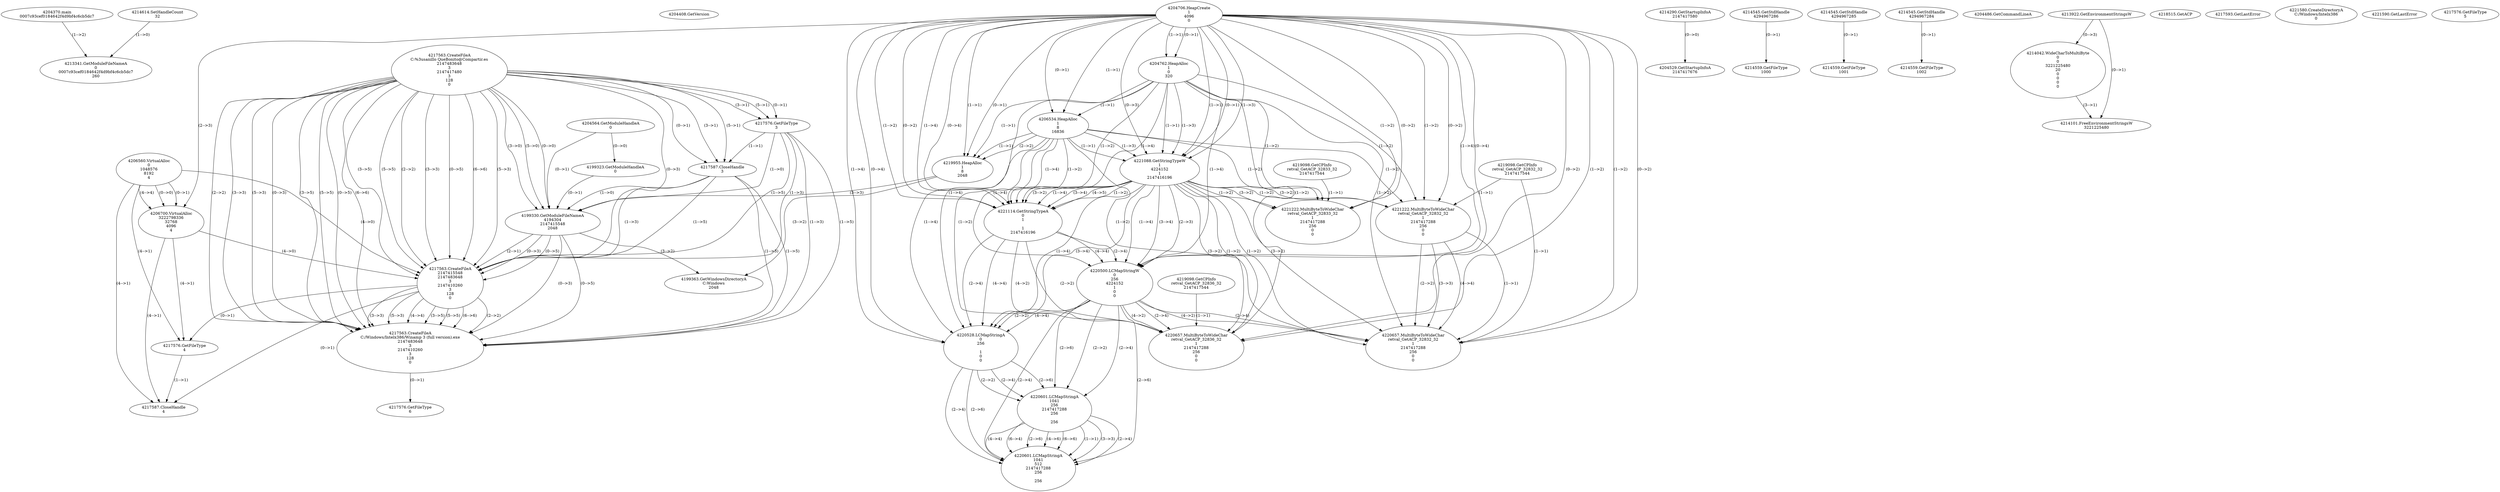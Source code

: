 // Global SCDG with merge call
digraph {
	0 [label="4204370.main
0007c93cef0184642f4d9bf4c6cb5dc7"]
	1 [label="4204408.GetVersion
"]
	2 [label="4204706.HeapCreate
1
4096
0"]
	3 [label="4204762.HeapAlloc
1
0
320"]
	2 -> 3 [label="(1-->1)"]
	2 -> 3 [label="(0-->1)"]
	4 [label="4206534.HeapAlloc
1
8
16836"]
	2 -> 4 [label="(1-->1)"]
	2 -> 4 [label="(0-->1)"]
	3 -> 4 [label="(1-->1)"]
	5 [label="4206560.VirtualAlloc
0
1048576
8192
4"]
	6 [label="4206700.VirtualAlloc
3222798336
32768
4096
4"]
	5 -> 6 [label="(0-->1)"]
	2 -> 6 [label="(2-->3)"]
	5 -> 6 [label="(4-->4)"]
	5 -> 6 [label="(0-->0)"]
	7 [label="4214290.GetStartupInfoA
2147417580"]
	8 [label="4214545.GetStdHandle
4294967286"]
	9 [label="4214559.GetFileType
1000"]
	8 -> 9 [label="(0-->1)"]
	10 [label="4214545.GetStdHandle
4294967285"]
	11 [label="4214559.GetFileType
1001"]
	10 -> 11 [label="(0-->1)"]
	12 [label="4214545.GetStdHandle
4294967284"]
	13 [label="4214559.GetFileType
1002"]
	12 -> 13 [label="(0-->1)"]
	14 [label="4214614.SetHandleCount
32"]
	15 [label="4204486.GetCommandLineA
"]
	16 [label="4213922.GetEnvironmentStringsW
"]
	17 [label="4214042.WideCharToMultiByte
0
0
3221225480
20
0
0
0
0"]
	16 -> 17 [label="(0-->3)"]
	18 [label="4214101.FreeEnvironmentStringsW
3221225480"]
	16 -> 18 [label="(0-->1)"]
	17 -> 18 [label="(3-->1)"]
	19 [label="4218515.GetACP
"]
	20 [label="4213341.GetModuleFileNameA
0
0007c93cef0184642f4d9bf4c6cb5dc7
260"]
	0 -> 20 [label="(1-->2)"]
	14 -> 20 [label="(1-->0)"]
	21 [label="4219955.HeapAlloc
1
8
2048"]
	2 -> 21 [label="(1-->1)"]
	2 -> 21 [label="(0-->1)"]
	3 -> 21 [label="(1-->1)"]
	4 -> 21 [label="(1-->1)"]
	4 -> 21 [label="(2-->2)"]
	22 [label="4204529.GetStartupInfoA
2147417676"]
	7 -> 22 [label="(0-->0)"]
	23 [label="4204564.GetModuleHandleA
0"]
	24 [label="4217563.CreateFileA
C:\Gusanillo QueBonito@Compartir.es
2147483648
3
2147417480
3
128
0"]
	25 [label="4217576.GetFileType
3"]
	24 -> 25 [label="(3-->1)"]
	24 -> 25 [label="(5-->1)"]
	24 -> 25 [label="(0-->1)"]
	26 [label="4217587.CloseHandle
3"]
	24 -> 26 [label="(3-->1)"]
	24 -> 26 [label="(5-->1)"]
	24 -> 26 [label="(0-->1)"]
	25 -> 26 [label="(1-->1)"]
	27 [label="4217593.GetLastError
"]
	28 [label="4199323.GetModuleHandleA
0"]
	23 -> 28 [label="(0-->0)"]
	29 [label="4199330.GetModuleFileNameA
4194304
2147415548
2048"]
	23 -> 29 [label="(0-->1)"]
	28 -> 29 [label="(0-->1)"]
	21 -> 29 [label="(3-->3)"]
	24 -> 29 [label="(3-->0)"]
	24 -> 29 [label="(5-->0)"]
	24 -> 29 [label="(0-->0)"]
	25 -> 29 [label="(1-->0)"]
	26 -> 29 [label="(1-->0)"]
	30 [label="4199363.GetWindowsDirectoryA
C:\Windows
2048"]
	21 -> 30 [label="(3-->2)"]
	29 -> 30 [label="(3-->2)"]
	31 [label="4221580.CreateDirectoryA
C:/Windows/Intelx386
0"]
	32 [label="4221590.GetLastError
"]
	33 [label="4219098.GetCPInfo
retval_GetACP_32836_32
2147417544"]
	34 [label="4221088.GetStringTypeW
1
4224152
1
2147416196"]
	2 -> 34 [label="(1-->1)"]
	2 -> 34 [label="(0-->1)"]
	3 -> 34 [label="(1-->1)"]
	4 -> 34 [label="(1-->1)"]
	2 -> 34 [label="(1-->3)"]
	2 -> 34 [label="(0-->3)"]
	3 -> 34 [label="(1-->3)"]
	4 -> 34 [label="(1-->3)"]
	35 [label="4221114.GetStringTypeA
0
1

1
2147416196"]
	2 -> 35 [label="(1-->2)"]
	2 -> 35 [label="(0-->2)"]
	3 -> 35 [label="(1-->2)"]
	4 -> 35 [label="(1-->2)"]
	34 -> 35 [label="(1-->2)"]
	34 -> 35 [label="(3-->2)"]
	2 -> 35 [label="(1-->4)"]
	2 -> 35 [label="(0-->4)"]
	3 -> 35 [label="(1-->4)"]
	4 -> 35 [label="(1-->4)"]
	34 -> 35 [label="(1-->4)"]
	34 -> 35 [label="(3-->4)"]
	34 -> 35 [label="(4-->5)"]
	36 [label="4220500.LCMapStringW
0
256
4224152
1
0
0"]
	34 -> 36 [label="(2-->3)"]
	2 -> 36 [label="(1-->4)"]
	2 -> 36 [label="(0-->4)"]
	3 -> 36 [label="(1-->4)"]
	4 -> 36 [label="(1-->4)"]
	34 -> 36 [label="(1-->4)"]
	34 -> 36 [label="(3-->4)"]
	35 -> 36 [label="(2-->4)"]
	35 -> 36 [label="(4-->4)"]
	37 [label="4220528.LCMapStringA
0
256

1
0
0"]
	36 -> 37 [label="(2-->2)"]
	2 -> 37 [label="(1-->4)"]
	2 -> 37 [label="(0-->4)"]
	3 -> 37 [label="(1-->4)"]
	4 -> 37 [label="(1-->4)"]
	34 -> 37 [label="(1-->4)"]
	34 -> 37 [label="(3-->4)"]
	35 -> 37 [label="(2-->4)"]
	35 -> 37 [label="(4-->4)"]
	36 -> 37 [label="(4-->4)"]
	38 [label="4220601.LCMapStringA
1041
256
2147417288
256

256"]
	36 -> 38 [label="(2-->2)"]
	37 -> 38 [label="(2-->2)"]
	36 -> 38 [label="(2-->4)"]
	37 -> 38 [label="(2-->4)"]
	36 -> 38 [label="(2-->6)"]
	37 -> 38 [label="(2-->6)"]
	39 [label="4220601.LCMapStringA
1041
512
2147417288
256

256"]
	38 -> 39 [label="(1-->1)"]
	38 -> 39 [label="(3-->3)"]
	36 -> 39 [label="(2-->4)"]
	37 -> 39 [label="(2-->4)"]
	38 -> 39 [label="(2-->4)"]
	38 -> 39 [label="(4-->4)"]
	38 -> 39 [label="(6-->4)"]
	36 -> 39 [label="(2-->6)"]
	37 -> 39 [label="(2-->6)"]
	38 -> 39 [label="(2-->6)"]
	38 -> 39 [label="(4-->6)"]
	38 -> 39 [label="(6-->6)"]
	40 [label="4220657.MultiByteToWideChar
retval_GetACP_32836_32
1
2147417288
256
0
0"]
	33 -> 40 [label="(1-->1)"]
	2 -> 40 [label="(1-->2)"]
	2 -> 40 [label="(0-->2)"]
	3 -> 40 [label="(1-->2)"]
	4 -> 40 [label="(1-->2)"]
	34 -> 40 [label="(1-->2)"]
	34 -> 40 [label="(3-->2)"]
	35 -> 40 [label="(2-->2)"]
	35 -> 40 [label="(4-->2)"]
	36 -> 40 [label="(4-->2)"]
	36 -> 40 [label="(2-->4)"]
	41 [label="4219098.GetCPInfo
retval_GetACP_32832_32
2147417544"]
	42 [label="4221222.MultiByteToWideChar
retval_GetACP_32832_32
1
2147417288
256
0
0"]
	41 -> 42 [label="(1-->1)"]
	2 -> 42 [label="(1-->2)"]
	2 -> 42 [label="(0-->2)"]
	3 -> 42 [label="(1-->2)"]
	4 -> 42 [label="(1-->2)"]
	34 -> 42 [label="(1-->2)"]
	34 -> 42 [label="(3-->2)"]
	43 [label="4220657.MultiByteToWideChar
retval_GetACP_32832_32
1
2147417288
256
0
0"]
	41 -> 43 [label="(1-->1)"]
	42 -> 43 [label="(1-->1)"]
	2 -> 43 [label="(1-->2)"]
	2 -> 43 [label="(0-->2)"]
	3 -> 43 [label="(1-->2)"]
	4 -> 43 [label="(1-->2)"]
	34 -> 43 [label="(1-->2)"]
	34 -> 43 [label="(3-->2)"]
	36 -> 43 [label="(4-->2)"]
	42 -> 43 [label="(2-->2)"]
	42 -> 43 [label="(3-->3)"]
	36 -> 43 [label="(2-->4)"]
	42 -> 43 [label="(4-->4)"]
	44 [label="4219098.GetCPInfo
retval_GetACP_32833_32
2147417544"]
	45 [label="4221222.MultiByteToWideChar
retval_GetACP_32833_32
1
2147417288
256
0
0"]
	44 -> 45 [label="(1-->1)"]
	2 -> 45 [label="(1-->2)"]
	2 -> 45 [label="(0-->2)"]
	3 -> 45 [label="(1-->2)"]
	4 -> 45 [label="(1-->2)"]
	34 -> 45 [label="(1-->2)"]
	34 -> 45 [label="(3-->2)"]
	46 [label="4217563.CreateFileA
2147415548
2147483648
3
2147410260
3
128
0"]
	29 -> 46 [label="(2-->1)"]
	24 -> 46 [label="(2-->2)"]
	24 -> 46 [label="(3-->3)"]
	24 -> 46 [label="(5-->3)"]
	24 -> 46 [label="(0-->3)"]
	25 -> 46 [label="(1-->3)"]
	26 -> 46 [label="(1-->3)"]
	29 -> 46 [label="(0-->3)"]
	24 -> 46 [label="(3-->5)"]
	24 -> 46 [label="(5-->5)"]
	24 -> 46 [label="(0-->5)"]
	25 -> 46 [label="(1-->5)"]
	26 -> 46 [label="(1-->5)"]
	29 -> 46 [label="(0-->5)"]
	24 -> 46 [label="(6-->6)"]
	5 -> 46 [label="(4-->0)"]
	6 -> 46 [label="(4-->0)"]
	47 [label="4217576.GetFileType
4"]
	5 -> 47 [label="(4-->1)"]
	6 -> 47 [label="(4-->1)"]
	46 -> 47 [label="(0-->1)"]
	48 [label="4217587.CloseHandle
4"]
	5 -> 48 [label="(4-->1)"]
	6 -> 48 [label="(4-->1)"]
	46 -> 48 [label="(0-->1)"]
	47 -> 48 [label="(1-->1)"]
	49 [label="4217576.GetFileType
5"]
	50 [label="4217563.CreateFileA
C:/Windows/Intelx386/Winamp 3 (full version).exe
2147483648
3
2147410260
3
128
0"]
	24 -> 50 [label="(2-->2)"]
	46 -> 50 [label="(2-->2)"]
	24 -> 50 [label="(3-->3)"]
	24 -> 50 [label="(5-->3)"]
	24 -> 50 [label="(0-->3)"]
	25 -> 50 [label="(1-->3)"]
	26 -> 50 [label="(1-->3)"]
	29 -> 50 [label="(0-->3)"]
	46 -> 50 [label="(3-->3)"]
	46 -> 50 [label="(5-->3)"]
	46 -> 50 [label="(4-->4)"]
	24 -> 50 [label="(3-->5)"]
	24 -> 50 [label="(5-->5)"]
	24 -> 50 [label="(0-->5)"]
	25 -> 50 [label="(1-->5)"]
	26 -> 50 [label="(1-->5)"]
	29 -> 50 [label="(0-->5)"]
	46 -> 50 [label="(3-->5)"]
	46 -> 50 [label="(5-->5)"]
	24 -> 50 [label="(6-->6)"]
	46 -> 50 [label="(6-->6)"]
	51 [label="4217576.GetFileType
6"]
	50 -> 51 [label="(0-->1)"]
}
